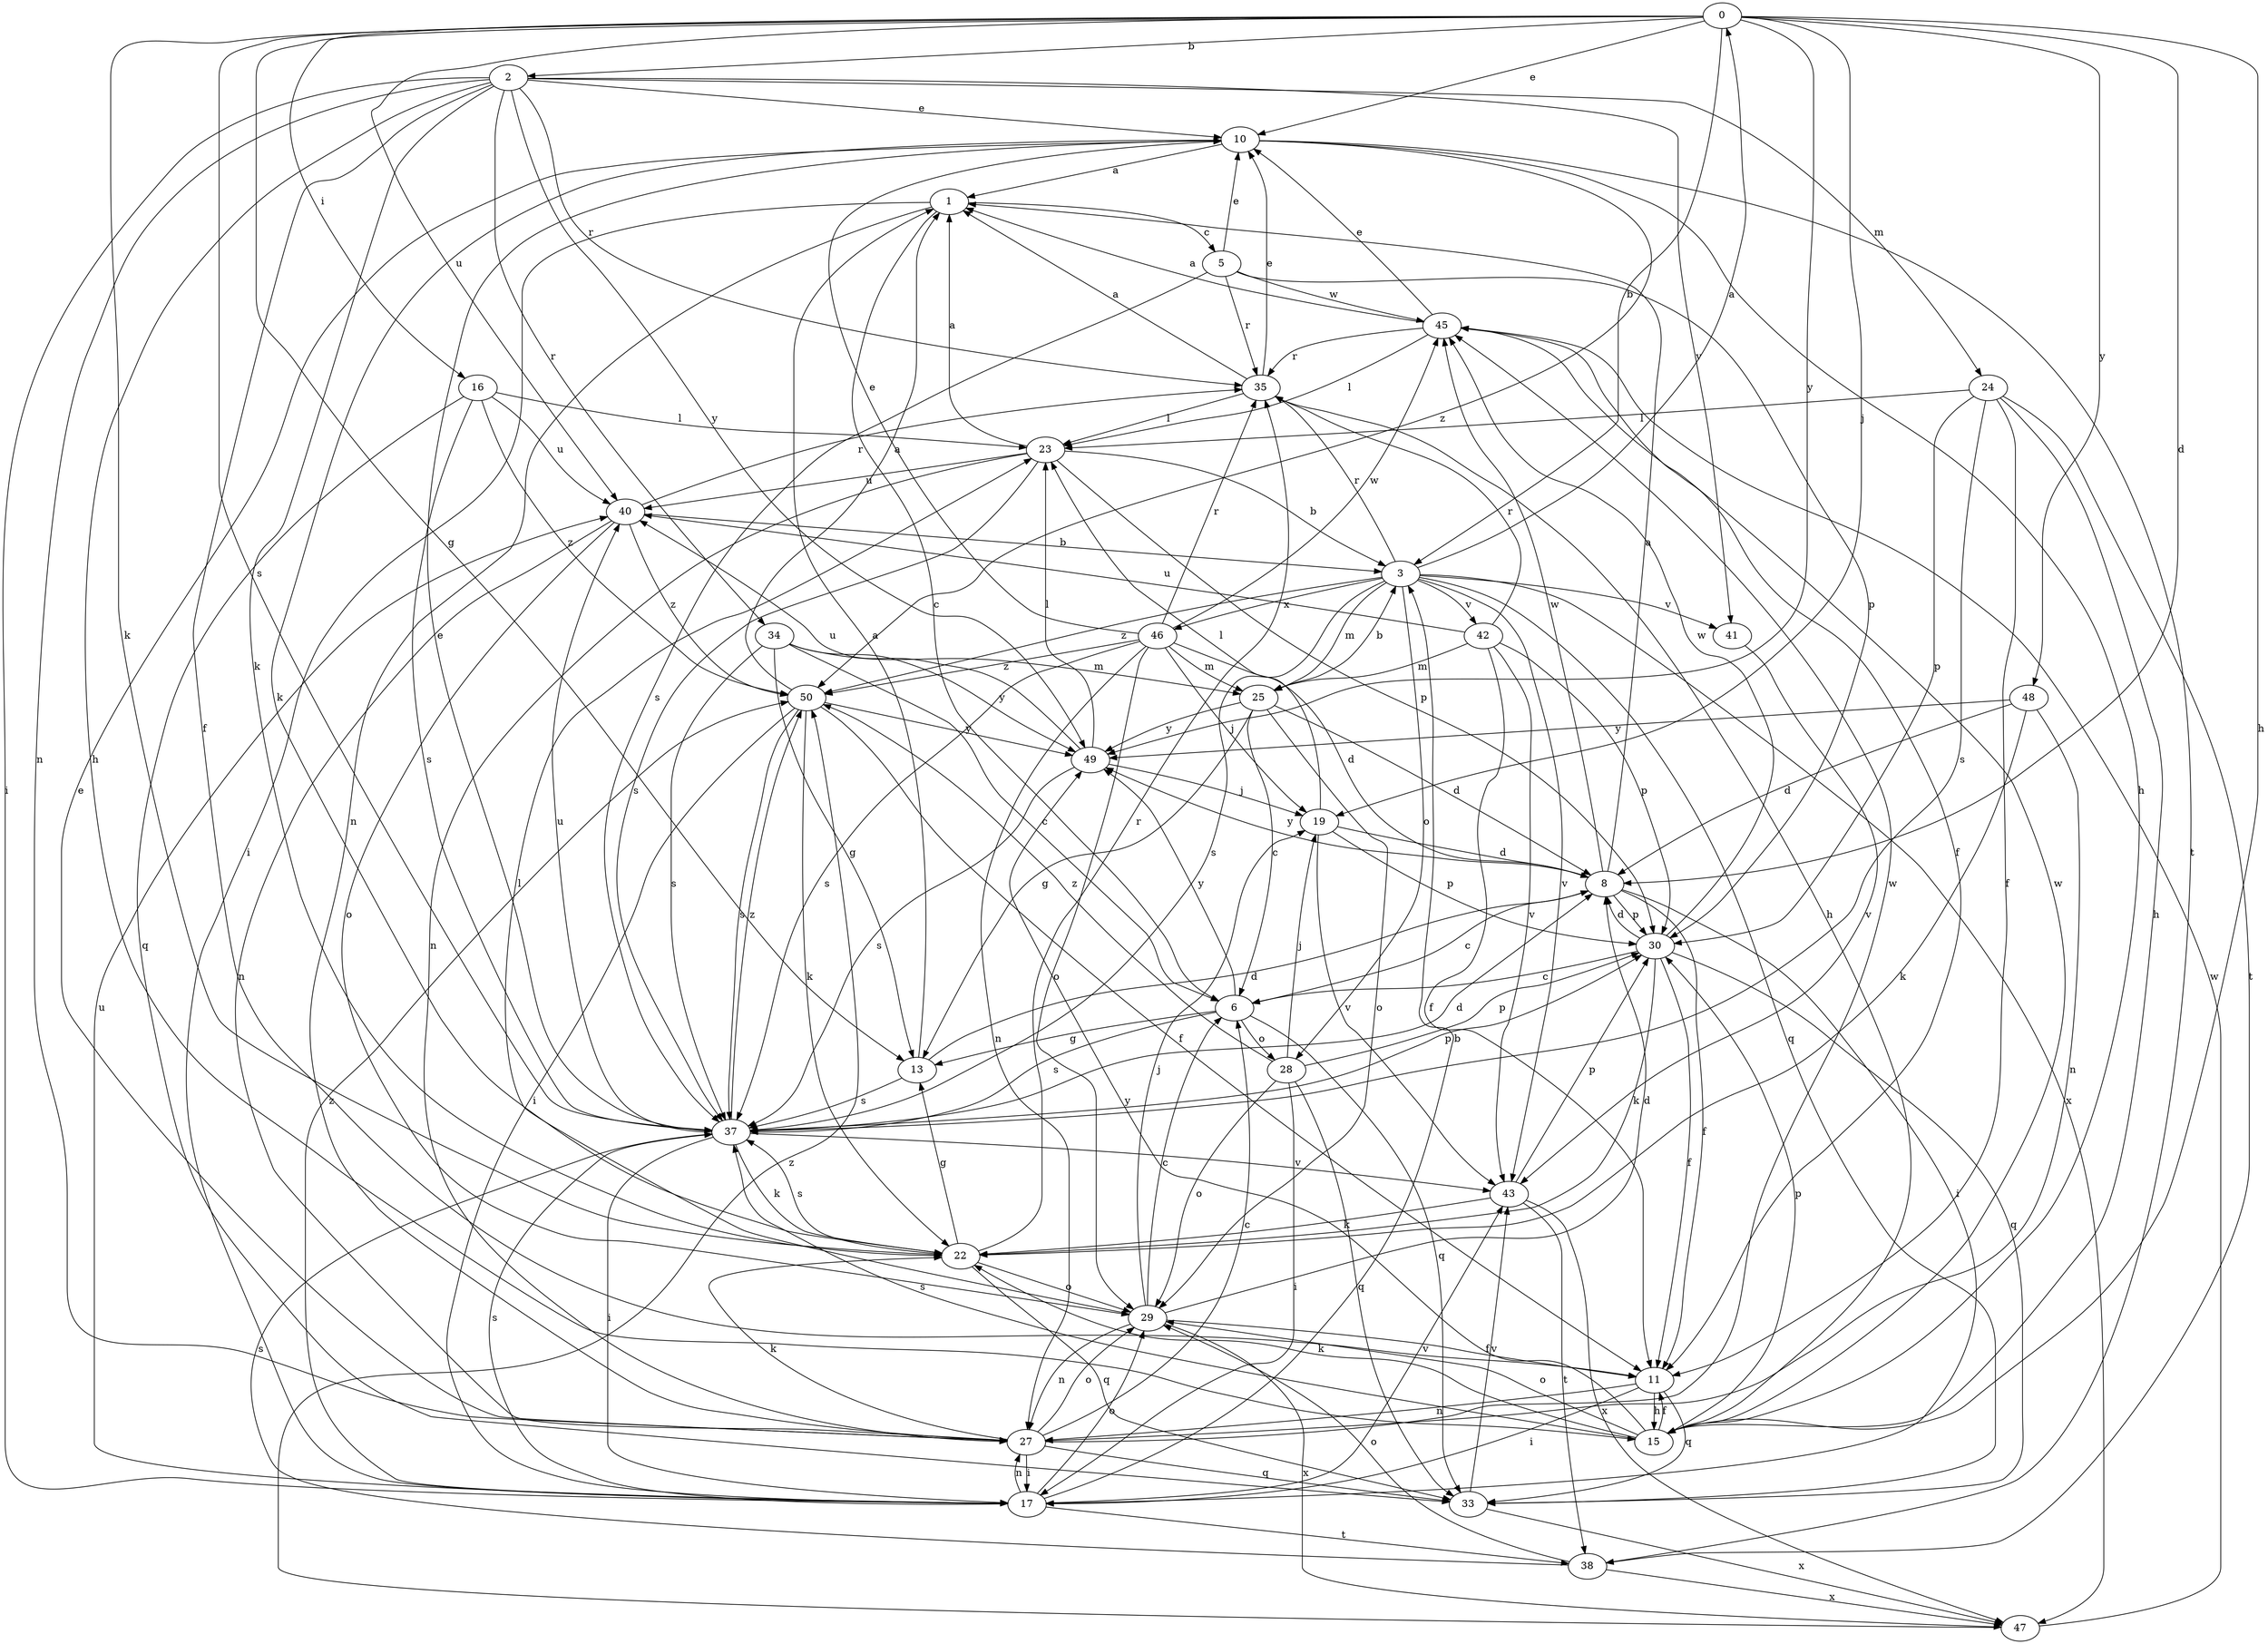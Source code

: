 strict digraph  {
0;
1;
2;
3;
5;
6;
8;
10;
11;
13;
15;
16;
17;
19;
22;
23;
24;
25;
27;
28;
29;
30;
33;
34;
35;
37;
38;
40;
41;
42;
43;
45;
46;
47;
48;
49;
50;
0 -> 2  [label=b];
0 -> 3  [label=b];
0 -> 8  [label=d];
0 -> 10  [label=e];
0 -> 13  [label=g];
0 -> 15  [label=h];
0 -> 16  [label=i];
0 -> 19  [label=j];
0 -> 22  [label=k];
0 -> 37  [label=s];
0 -> 40  [label=u];
0 -> 48  [label=y];
0 -> 49  [label=y];
1 -> 5  [label=c];
1 -> 6  [label=c];
1 -> 17  [label=i];
1 -> 27  [label=n];
2 -> 10  [label=e];
2 -> 11  [label=f];
2 -> 15  [label=h];
2 -> 17  [label=i];
2 -> 22  [label=k];
2 -> 24  [label=m];
2 -> 27  [label=n];
2 -> 34  [label=r];
2 -> 35  [label=r];
2 -> 41  [label=v];
2 -> 49  [label=y];
3 -> 0  [label=a];
3 -> 25  [label=m];
3 -> 28  [label=o];
3 -> 33  [label=q];
3 -> 35  [label=r];
3 -> 37  [label=s];
3 -> 41  [label=v];
3 -> 42  [label=v];
3 -> 43  [label=v];
3 -> 46  [label=x];
3 -> 47  [label=x];
3 -> 50  [label=z];
5 -> 10  [label=e];
5 -> 30  [label=p];
5 -> 35  [label=r];
5 -> 37  [label=s];
5 -> 45  [label=w];
6 -> 13  [label=g];
6 -> 28  [label=o];
6 -> 33  [label=q];
6 -> 37  [label=s];
6 -> 49  [label=y];
8 -> 1  [label=a];
8 -> 6  [label=c];
8 -> 11  [label=f];
8 -> 17  [label=i];
8 -> 30  [label=p];
8 -> 45  [label=w];
8 -> 49  [label=y];
10 -> 1  [label=a];
10 -> 15  [label=h];
10 -> 22  [label=k];
10 -> 38  [label=t];
10 -> 50  [label=z];
11 -> 15  [label=h];
11 -> 17  [label=i];
11 -> 27  [label=n];
11 -> 33  [label=q];
13 -> 1  [label=a];
13 -> 8  [label=d];
13 -> 37  [label=s];
15 -> 11  [label=f];
15 -> 22  [label=k];
15 -> 29  [label=o];
15 -> 30  [label=p];
15 -> 37  [label=s];
15 -> 45  [label=w];
15 -> 49  [label=y];
16 -> 23  [label=l];
16 -> 33  [label=q];
16 -> 37  [label=s];
16 -> 40  [label=u];
16 -> 50  [label=z];
17 -> 3  [label=b];
17 -> 27  [label=n];
17 -> 29  [label=o];
17 -> 37  [label=s];
17 -> 38  [label=t];
17 -> 40  [label=u];
17 -> 43  [label=v];
17 -> 50  [label=z];
19 -> 8  [label=d];
19 -> 23  [label=l];
19 -> 30  [label=p];
19 -> 43  [label=v];
22 -> 13  [label=g];
22 -> 29  [label=o];
22 -> 33  [label=q];
22 -> 35  [label=r];
22 -> 37  [label=s];
23 -> 1  [label=a];
23 -> 3  [label=b];
23 -> 27  [label=n];
23 -> 30  [label=p];
23 -> 37  [label=s];
23 -> 40  [label=u];
24 -> 11  [label=f];
24 -> 15  [label=h];
24 -> 23  [label=l];
24 -> 30  [label=p];
24 -> 37  [label=s];
24 -> 38  [label=t];
25 -> 3  [label=b];
25 -> 6  [label=c];
25 -> 8  [label=d];
25 -> 13  [label=g];
25 -> 29  [label=o];
25 -> 49  [label=y];
27 -> 6  [label=c];
27 -> 10  [label=e];
27 -> 17  [label=i];
27 -> 22  [label=k];
27 -> 29  [label=o];
27 -> 33  [label=q];
27 -> 45  [label=w];
28 -> 17  [label=i];
28 -> 19  [label=j];
28 -> 29  [label=o];
28 -> 30  [label=p];
28 -> 33  [label=q];
28 -> 50  [label=z];
29 -> 6  [label=c];
29 -> 8  [label=d];
29 -> 11  [label=f];
29 -> 19  [label=j];
29 -> 23  [label=l];
29 -> 27  [label=n];
29 -> 47  [label=x];
30 -> 6  [label=c];
30 -> 8  [label=d];
30 -> 11  [label=f];
30 -> 22  [label=k];
30 -> 33  [label=q];
30 -> 45  [label=w];
33 -> 43  [label=v];
33 -> 47  [label=x];
34 -> 6  [label=c];
34 -> 13  [label=g];
34 -> 25  [label=m];
34 -> 37  [label=s];
34 -> 49  [label=y];
35 -> 1  [label=a];
35 -> 10  [label=e];
35 -> 15  [label=h];
35 -> 23  [label=l];
37 -> 8  [label=d];
37 -> 10  [label=e];
37 -> 17  [label=i];
37 -> 22  [label=k];
37 -> 30  [label=p];
37 -> 40  [label=u];
37 -> 43  [label=v];
37 -> 50  [label=z];
38 -> 29  [label=o];
38 -> 37  [label=s];
38 -> 47  [label=x];
40 -> 3  [label=b];
40 -> 27  [label=n];
40 -> 29  [label=o];
40 -> 35  [label=r];
40 -> 50  [label=z];
41 -> 43  [label=v];
42 -> 11  [label=f];
42 -> 25  [label=m];
42 -> 30  [label=p];
42 -> 35  [label=r];
42 -> 40  [label=u];
42 -> 43  [label=v];
43 -> 22  [label=k];
43 -> 30  [label=p];
43 -> 38  [label=t];
43 -> 47  [label=x];
45 -> 1  [label=a];
45 -> 10  [label=e];
45 -> 11  [label=f];
45 -> 23  [label=l];
45 -> 35  [label=r];
46 -> 8  [label=d];
46 -> 10  [label=e];
46 -> 19  [label=j];
46 -> 25  [label=m];
46 -> 27  [label=n];
46 -> 29  [label=o];
46 -> 35  [label=r];
46 -> 37  [label=s];
46 -> 45  [label=w];
46 -> 50  [label=z];
47 -> 45  [label=w];
47 -> 50  [label=z];
48 -> 8  [label=d];
48 -> 22  [label=k];
48 -> 27  [label=n];
48 -> 49  [label=y];
49 -> 19  [label=j];
49 -> 23  [label=l];
49 -> 37  [label=s];
49 -> 40  [label=u];
50 -> 1  [label=a];
50 -> 11  [label=f];
50 -> 17  [label=i];
50 -> 22  [label=k];
50 -> 37  [label=s];
50 -> 49  [label=y];
}
